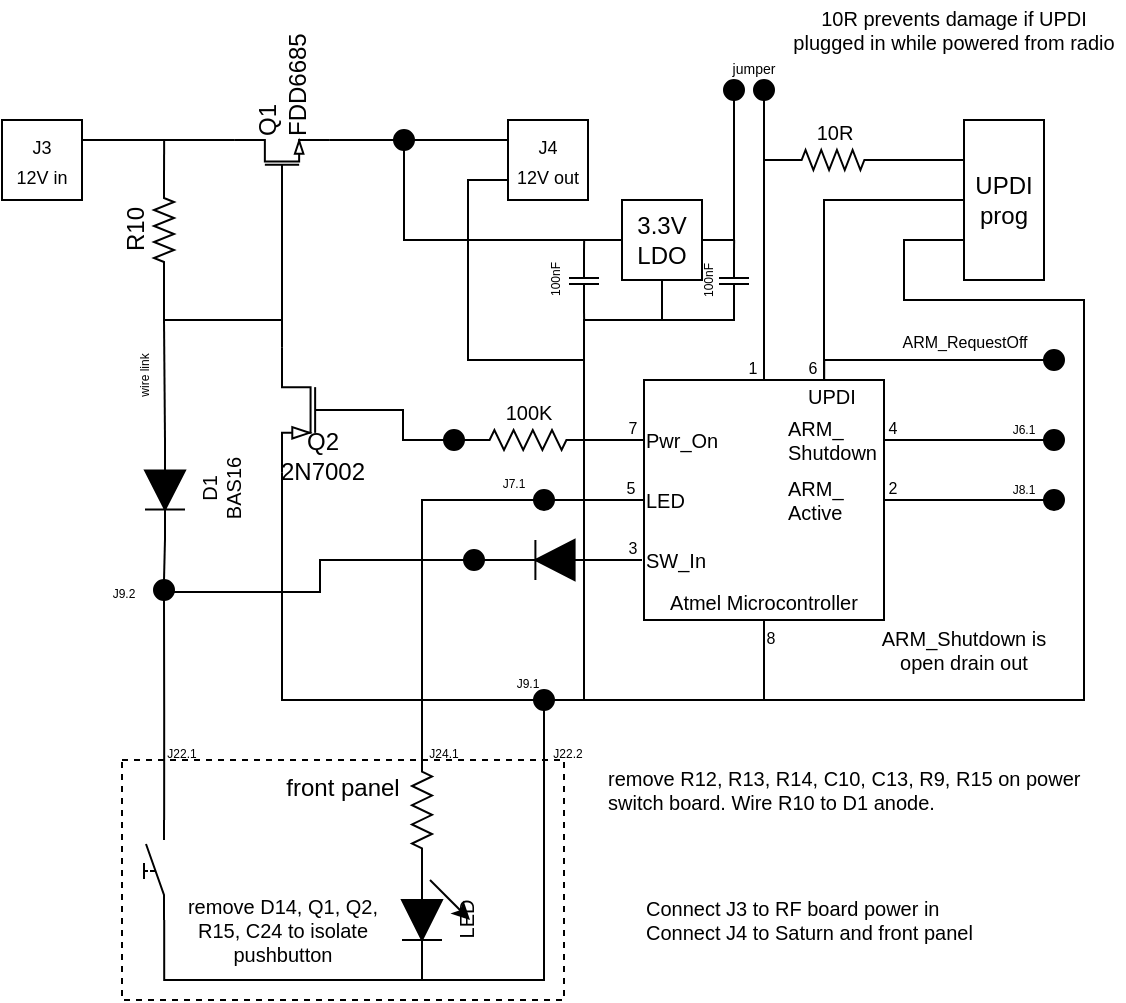 <mxfile version="22.1.2" type="device">
  <diagram name="Page-1" id="VJGIkQNHGOOhKaiA4glY">
    <mxGraphModel dx="818" dy="466" grid="1" gridSize="10" guides="1" tooltips="1" connect="1" arrows="1" fold="1" page="1" pageScale="1" pageWidth="583" pageHeight="500" math="0" shadow="0">
      <root>
        <mxCell id="0" />
        <mxCell id="1" parent="0" />
        <mxCell id="-LlgpdRXO08ULGyqIFbA-16" style="edgeStyle=orthogonalEdgeStyle;rounded=0;orthogonalLoop=1;jettySize=auto;html=1;exitX=1;exitY=1;exitDx=0;exitDy=0;exitPerimeter=0;endArrow=none;endFill=0;" parent="1" source="-LlgpdRXO08ULGyqIFbA-1" edge="1">
          <mxGeometry relative="1" as="geometry">
            <mxPoint x="159" y="160" as="targetPoint" />
          </mxGeometry>
        </mxCell>
        <mxCell id="-LlgpdRXO08ULGyqIFbA-1" value="Q2&lt;br&gt;2N7002" style="verticalLabelPosition=middle;shadow=0;dashed=0;align=center;html=1;verticalAlign=bottom;shape=mxgraph.electrical.transistors.pmos;pointerEvents=1;flipV=1;flipH=1;labelPosition=center;" parent="1" vertex="1">
          <mxGeometry x="159" y="165" width="40" height="80" as="geometry" />
        </mxCell>
        <mxCell id="-LlgpdRXO08ULGyqIFbA-2" value="Q1&lt;br&gt;FDD6685" style="verticalLabelPosition=middle;shadow=0;dashed=0;align=left;html=1;verticalAlign=middle;shape=mxgraph.electrical.transistors.nmos;pointerEvents=1;rotation=-90;labelPosition=right;horizontal=1;" parent="1" vertex="1">
          <mxGeometry x="144" y="60" width="30" height="50" as="geometry" />
        </mxCell>
        <mxCell id="HV9jn8EUSFM80Ff5b9kp-6" style="edgeStyle=orthogonalEdgeStyle;rounded=0;orthogonalLoop=1;jettySize=auto;html=1;exitX=0.999;exitY=1.008;exitDx=0;exitDy=0;entryX=0.5;entryY=1;entryDx=0;entryDy=0;exitPerimeter=0;endArrow=none;endFill=0;" parent="1" source="-LlgpdRXO08ULGyqIFbA-3" target="-LlgpdRXO08ULGyqIFbA-44" edge="1">
          <mxGeometry relative="1" as="geometry" />
        </mxCell>
        <mxCell id="-LlgpdRXO08ULGyqIFbA-3" value="" style="pointerEvents=1;verticalLabelPosition=bottom;shadow=0;dashed=0;align=center;html=1;verticalAlign=top;shape=mxgraph.electrical.electro-mechanical.manualSwitch2;elSwitchState=off;rotation=-90;" parent="1" vertex="1">
          <mxGeometry x="70" y="430" width="50" height="10" as="geometry" />
        </mxCell>
        <mxCell id="HV9jn8EUSFM80Ff5b9kp-47" style="edgeStyle=orthogonalEdgeStyle;rounded=0;orthogonalLoop=1;jettySize=auto;html=1;exitX=1;exitY=0.5;exitDx=0;exitDy=0;exitPerimeter=0;endArrow=none;endFill=0;" parent="1" source="-LlgpdRXO08ULGyqIFbA-4" edge="1">
          <mxGeometry relative="1" as="geometry">
            <mxPoint x="100.077" y="70" as="targetPoint" />
          </mxGeometry>
        </mxCell>
        <mxCell id="-LlgpdRXO08ULGyqIFbA-4" value="R10" style="pointerEvents=1;verticalLabelPosition=top;shadow=0;dashed=0;align=center;html=1;verticalAlign=bottom;shape=mxgraph.electrical.resistors.resistor_2;rotation=-90;labelPosition=center;" parent="1" vertex="1">
          <mxGeometry x="75" y="110" width="50" height="10" as="geometry" />
        </mxCell>
        <mxCell id="-LlgpdRXO08ULGyqIFbA-28" style="edgeStyle=orthogonalEdgeStyle;rounded=0;orthogonalLoop=1;jettySize=auto;html=1;exitX=1;exitY=0.5;exitDx=0;exitDy=0;exitPerimeter=0;entryX=0;entryY=0.25;entryDx=0;entryDy=0;endArrow=none;endFill=0;" parent="1" source="-LlgpdRXO08ULGyqIFbA-5" target="-LlgpdRXO08ULGyqIFbA-23" edge="1">
          <mxGeometry relative="1" as="geometry" />
        </mxCell>
        <mxCell id="-LlgpdRXO08ULGyqIFbA-5" value="&lt;font style=&quot;font-size: 10px;&quot;&gt;100K&lt;/font&gt;" style="pointerEvents=1;verticalLabelPosition=top;shadow=0;dashed=0;align=center;html=1;verticalAlign=bottom;shape=mxgraph.electrical.resistors.resistor_2;labelPosition=center;" parent="1" vertex="1">
          <mxGeometry x="252" y="215" width="60" height="10" as="geometry" />
        </mxCell>
        <mxCell id="HV9jn8EUSFM80Ff5b9kp-8" style="edgeStyle=orthogonalEdgeStyle;rounded=0;orthogonalLoop=1;jettySize=auto;html=1;exitX=1;exitY=0.5;exitDx=0;exitDy=0;exitPerimeter=0;endArrow=none;endFill=0;" parent="1" source="-LlgpdRXO08ULGyqIFbA-7" edge="1">
          <mxGeometry relative="1" as="geometry">
            <mxPoint x="290" y="350" as="targetPoint" />
            <Array as="points">
              <mxPoint x="229" y="490" />
              <mxPoint x="290" y="490" />
            </Array>
          </mxGeometry>
        </mxCell>
        <mxCell id="-LlgpdRXO08ULGyqIFbA-7" value="LED" style="pointerEvents=1;fillColor=strokeColor;verticalLabelPosition=bottom;shadow=0;dashed=0;align=center;html=1;verticalAlign=top;shape=mxgraph.electrical.diodes.diode;flipH=1;rotation=-90;fontSize=10;" parent="1" vertex="1">
          <mxGeometry x="204" y="450" width="50" height="20" as="geometry" />
        </mxCell>
        <mxCell id="-LlgpdRXO08ULGyqIFbA-8" value="&lt;font style=&quot;font-size: 9px;&quot;&gt;J3&lt;br&gt;12V in&lt;/font&gt;" style="rounded=0;whiteSpace=wrap;html=1;" parent="1" vertex="1">
          <mxGeometry x="19" y="60" width="40" height="40" as="geometry" />
        </mxCell>
        <mxCell id="-LlgpdRXO08ULGyqIFbA-21" style="edgeStyle=orthogonalEdgeStyle;rounded=0;orthogonalLoop=1;jettySize=auto;html=1;exitX=0;exitY=0.75;exitDx=0;exitDy=0;endArrow=none;endFill=0;" parent="1" source="-LlgpdRXO08ULGyqIFbA-9" edge="1">
          <mxGeometry relative="1" as="geometry">
            <mxPoint x="309" y="350" as="targetPoint" />
            <Array as="points">
              <mxPoint x="252" y="90" />
              <mxPoint x="252" y="180" />
              <mxPoint x="310" y="180" />
              <mxPoint x="310" y="350" />
            </Array>
          </mxGeometry>
        </mxCell>
        <mxCell id="-LlgpdRXO08ULGyqIFbA-9" value="&lt;font style=&quot;font-size: 9px;&quot;&gt;J4&lt;br&gt;12V out&lt;/font&gt;" style="rounded=0;whiteSpace=wrap;html=1;" parent="1" vertex="1">
          <mxGeometry x="272" y="60" width="40" height="40" as="geometry" />
        </mxCell>
        <mxCell id="-LlgpdRXO08ULGyqIFbA-10" value="" style="pointerEvents=1;verticalLabelPosition=bottom;shadow=0;dashed=0;align=center;html=1;verticalAlign=top;shape=mxgraph.electrical.resistors.resistor_2;rotation=-90;" parent="1" vertex="1">
          <mxGeometry x="199" y="400" width="60" height="10" as="geometry" />
        </mxCell>
        <mxCell id="-LlgpdRXO08ULGyqIFbA-11" value="" style="endArrow=classic;html=1;rounded=0;flipH=1;" parent="1" edge="1">
          <mxGeometry width="50" height="50" relative="1" as="geometry">
            <mxPoint x="252" y="440" as="sourcePoint" />
            <mxPoint x="232" y="460" as="targetPoint" />
          </mxGeometry>
        </mxCell>
        <mxCell id="-LlgpdRXO08ULGyqIFbA-12" style="edgeStyle=orthogonalEdgeStyle;rounded=0;orthogonalLoop=1;jettySize=auto;html=1;exitX=1;exitY=0.25;exitDx=0;exitDy=0;entryX=1;entryY=0;entryDx=0;entryDy=0;entryPerimeter=0;endArrow=none;endFill=0;" parent="1" source="-LlgpdRXO08ULGyqIFbA-8" target="-LlgpdRXO08ULGyqIFbA-2" edge="1">
          <mxGeometry relative="1" as="geometry">
            <Array as="points">
              <mxPoint x="119" y="70" />
              <mxPoint x="119" y="70" />
            </Array>
          </mxGeometry>
        </mxCell>
        <mxCell id="-LlgpdRXO08ULGyqIFbA-15" style="edgeStyle=orthogonalEdgeStyle;rounded=0;orthogonalLoop=1;jettySize=auto;html=1;exitX=0;exitY=0.5;exitDx=0;exitDy=0;exitPerimeter=0;entryX=0;entryY=0.5;entryDx=0;entryDy=0;entryPerimeter=0;endArrow=none;endFill=0;" parent="1" source="-LlgpdRXO08ULGyqIFbA-4" target="-LlgpdRXO08ULGyqIFbA-2" edge="1">
          <mxGeometry relative="1" as="geometry" />
        </mxCell>
        <mxCell id="-LlgpdRXO08ULGyqIFbA-18" style="edgeStyle=orthogonalEdgeStyle;rounded=0;orthogonalLoop=1;jettySize=auto;html=1;exitX=0;exitY=0.5;exitDx=0;exitDy=0;exitPerimeter=0;entryX=0;entryY=0.5;entryDx=0;entryDy=0;entryPerimeter=0;endArrow=none;endFill=0;" parent="1" source="HV9jn8EUSFM80Ff5b9kp-17" target="-LlgpdRXO08ULGyqIFbA-5" edge="1">
          <mxGeometry relative="1" as="geometry" />
        </mxCell>
        <mxCell id="-LlgpdRXO08ULGyqIFbA-20" style="edgeStyle=orthogonalEdgeStyle;rounded=0;orthogonalLoop=1;jettySize=auto;html=1;exitX=0;exitY=0.25;exitDx=0;exitDy=0;entryX=1;entryY=1;entryDx=0;entryDy=0;entryPerimeter=0;endArrow=none;endFill=0;" parent="1" source="-LlgpdRXO08ULGyqIFbA-9" target="-LlgpdRXO08ULGyqIFbA-2" edge="1">
          <mxGeometry relative="1" as="geometry">
            <Array as="points">
              <mxPoint x="219" y="70" />
              <mxPoint x="219" y="70" />
            </Array>
          </mxGeometry>
        </mxCell>
        <mxCell id="-LlgpdRXO08ULGyqIFbA-23" value="Atmel Microcontroller" style="rounded=0;whiteSpace=wrap;html=1;verticalAlign=bottom;fontSize=10;" parent="1" vertex="1">
          <mxGeometry x="340" y="190" width="120" height="120" as="geometry" />
        </mxCell>
        <mxCell id="-LlgpdRXO08ULGyqIFbA-25" style="edgeStyle=orthogonalEdgeStyle;rounded=0;orthogonalLoop=1;jettySize=auto;html=1;exitX=0;exitY=0.5;exitDx=0;exitDy=0;endArrow=none;endFill=0;" parent="1" source="HV9jn8EUSFM80Ff5b9kp-19" edge="1">
          <mxGeometry relative="1" as="geometry">
            <mxPoint x="259" y="70" as="targetPoint" />
            <Array as="points">
              <mxPoint x="220" y="70" />
            </Array>
          </mxGeometry>
        </mxCell>
        <mxCell id="-LlgpdRXO08ULGyqIFbA-26" style="edgeStyle=orthogonalEdgeStyle;rounded=0;orthogonalLoop=1;jettySize=auto;html=1;exitX=0.5;exitY=1;exitDx=0;exitDy=0;endArrow=none;endFill=0;" parent="1" source="-LlgpdRXO08ULGyqIFbA-24" edge="1">
          <mxGeometry relative="1" as="geometry">
            <mxPoint x="309" y="180" as="targetPoint" />
            <Array as="points">
              <mxPoint x="349" y="160" />
              <mxPoint x="310" y="160" />
              <mxPoint x="310" y="180" />
            </Array>
          </mxGeometry>
        </mxCell>
        <mxCell id="-LlgpdRXO08ULGyqIFbA-27" style="edgeStyle=orthogonalEdgeStyle;rounded=0;orthogonalLoop=1;jettySize=auto;html=1;exitX=1;exitY=0.5;exitDx=0;exitDy=0;entryX=0.5;entryY=1;entryDx=0;entryDy=0;endArrow=none;endFill=0;" parent="1" source="-LlgpdRXO08ULGyqIFbA-24" target="HV9jn8EUSFM80Ff5b9kp-2" edge="1">
          <mxGeometry relative="1" as="geometry">
            <Array as="points">
              <mxPoint x="385" y="120" />
            </Array>
          </mxGeometry>
        </mxCell>
        <mxCell id="-LlgpdRXO08ULGyqIFbA-24" value="3.3V LDO" style="rounded=0;whiteSpace=wrap;html=1;" parent="1" vertex="1">
          <mxGeometry x="329" y="100" width="40" height="40" as="geometry" />
        </mxCell>
        <mxCell id="-LlgpdRXO08ULGyqIFbA-32" style="edgeStyle=orthogonalEdgeStyle;rounded=0;orthogonalLoop=1;jettySize=auto;html=1;exitX=1;exitY=0.5;exitDx=0;exitDy=0;exitPerimeter=0;endArrow=none;endFill=0;" parent="1" source="-LlgpdRXO08ULGyqIFbA-44" edge="1">
          <mxGeometry relative="1" as="geometry">
            <mxPoint x="99" y="294.857" as="targetPoint" />
          </mxGeometry>
        </mxCell>
        <mxCell id="HV9jn8EUSFM80Ff5b9kp-52" style="edgeStyle=orthogonalEdgeStyle;rounded=0;orthogonalLoop=1;jettySize=auto;html=1;exitX=1;exitY=0.5;exitDx=0;exitDy=0;exitPerimeter=0;entryX=0.5;entryY=0;entryDx=0;entryDy=0;endArrow=none;endFill=0;" parent="1" source="-LlgpdRXO08ULGyqIFbA-31" target="-LlgpdRXO08ULGyqIFbA-44" edge="1">
          <mxGeometry relative="1" as="geometry" />
        </mxCell>
        <mxCell id="HV9jn8EUSFM80Ff5b9kp-53" style="edgeStyle=orthogonalEdgeStyle;rounded=0;orthogonalLoop=1;jettySize=auto;html=1;exitX=0;exitY=0.5;exitDx=0;exitDy=0;exitPerimeter=0;endArrow=none;endFill=0;" parent="1" source="-LlgpdRXO08ULGyqIFbA-31" edge="1">
          <mxGeometry relative="1" as="geometry">
            <mxPoint x="100" y="160" as="targetPoint" />
          </mxGeometry>
        </mxCell>
        <mxCell id="-LlgpdRXO08ULGyqIFbA-31" value="D1&lt;br&gt;BAS16" style="pointerEvents=1;fillColor=strokeColor;verticalLabelPosition=bottom;shadow=0;dashed=0;align=center;html=1;verticalAlign=top;shape=mxgraph.electrical.diodes.diode;flipH=1;rotation=-90;fontSize=10;" parent="1" vertex="1">
          <mxGeometry x="76" y="235" width="49" height="20" as="geometry" />
        </mxCell>
        <mxCell id="-LlgpdRXO08ULGyqIFbA-34" value="" style="endArrow=none;html=1;rounded=0;exitX=1;exitY=0.25;exitDx=0;exitDy=0;endFill=0;entryX=0;entryY=0.5;entryDx=0;entryDy=0;" parent="1" source="-LlgpdRXO08ULGyqIFbA-23" target="-LlgpdRXO08ULGyqIFbA-48" edge="1">
          <mxGeometry y="10" width="50" height="50" relative="1" as="geometry">
            <mxPoint x="269" y="210" as="sourcePoint" />
            <mxPoint x="539" y="220" as="targetPoint" />
            <mxPoint as="offset" />
          </mxGeometry>
        </mxCell>
        <mxCell id="-LlgpdRXO08ULGyqIFbA-35" value="" style="endArrow=none;html=1;rounded=0;entryX=1;entryY=0.5;entryDx=0;entryDy=0;endFill=0;exitX=0;exitY=0.5;exitDx=0;exitDy=0;" parent="1" source="-LlgpdRXO08ULGyqIFbA-49" target="-LlgpdRXO08ULGyqIFbA-23" edge="1">
          <mxGeometry x="-0.275" y="-10" width="50" height="50" relative="1" as="geometry">
            <mxPoint x="539" y="250" as="sourcePoint" />
            <mxPoint x="549" y="230" as="targetPoint" />
            <mxPoint as="offset" />
          </mxGeometry>
        </mxCell>
        <mxCell id="-LlgpdRXO08ULGyqIFbA-40" value="Pwr_On" style="text;html=1;strokeColor=none;fillColor=none;align=left;verticalAlign=middle;whiteSpace=wrap;rounded=0;fontSize=10;" parent="1" vertex="1">
          <mxGeometry x="339" y="205" width="60" height="30" as="geometry" />
        </mxCell>
        <mxCell id="-LlgpdRXO08ULGyqIFbA-41" value="LED" style="text;html=1;strokeColor=none;fillColor=none;align=left;verticalAlign=middle;whiteSpace=wrap;rounded=0;fontSize=10;" parent="1" vertex="1">
          <mxGeometry x="339" y="235" width="60" height="30" as="geometry" />
        </mxCell>
        <mxCell id="-LlgpdRXO08ULGyqIFbA-42" value="SW_In" style="text;html=1;strokeColor=none;fillColor=none;align=left;verticalAlign=middle;whiteSpace=wrap;rounded=0;fontSize=10;" parent="1" vertex="1">
          <mxGeometry x="339" y="265" width="60" height="30" as="geometry" />
        </mxCell>
        <mxCell id="-LlgpdRXO08ULGyqIFbA-44" value="" style="ellipse;whiteSpace=wrap;html=1;aspect=fixed;fillColor=#000000;" parent="1" vertex="1">
          <mxGeometry x="95" y="290" width="10" height="10" as="geometry" />
        </mxCell>
        <mxCell id="-LlgpdRXO08ULGyqIFbA-46" value="" style="ellipse;whiteSpace=wrap;html=1;aspect=fixed;fillColor=#000000;" parent="1" vertex="1">
          <mxGeometry x="285" y="245" width="10" height="10" as="geometry" />
        </mxCell>
        <mxCell id="-LlgpdRXO08ULGyqIFbA-48" value="" style="ellipse;whiteSpace=wrap;html=1;aspect=fixed;fillColor=#000000;" parent="1" vertex="1">
          <mxGeometry x="540" y="215" width="10" height="10" as="geometry" />
        </mxCell>
        <mxCell id="-LlgpdRXO08ULGyqIFbA-49" value="" style="ellipse;whiteSpace=wrap;html=1;aspect=fixed;fillColor=#000000;" parent="1" vertex="1">
          <mxGeometry x="540" y="245" width="10" height="10" as="geometry" />
        </mxCell>
        <mxCell id="axGWzkq_VZtB0pAmeVIm-3" style="edgeStyle=orthogonalEdgeStyle;rounded=0;orthogonalLoop=1;jettySize=auto;html=1;exitX=0;exitY=0.75;exitDx=0;exitDy=0;endArrow=none;endFill=0;" parent="1" source="axGWzkq_VZtB0pAmeVIm-1" edge="1">
          <mxGeometry relative="1" as="geometry">
            <mxPoint x="400" y="350" as="targetPoint" />
            <Array as="points">
              <mxPoint x="470" y="120" />
              <mxPoint x="470" y="150" />
              <mxPoint x="560" y="150" />
              <mxPoint x="560" y="350" />
            </Array>
          </mxGeometry>
        </mxCell>
        <mxCell id="axGWzkq_VZtB0pAmeVIm-16" style="edgeStyle=orthogonalEdgeStyle;rounded=0;orthogonalLoop=1;jettySize=auto;html=1;exitX=0;exitY=0.25;exitDx=0;exitDy=0;endArrow=none;endFill=0;entryX=1;entryY=0.5;entryDx=0;entryDy=0;entryPerimeter=0;" parent="1" source="axGWzkq_VZtB0pAmeVIm-1" target="axGWzkq_VZtB0pAmeVIm-2" edge="1">
          <mxGeometry relative="1" as="geometry" />
        </mxCell>
        <mxCell id="axGWzkq_VZtB0pAmeVIm-1" value="UPDI&lt;br&gt;prog" style="rounded=0;whiteSpace=wrap;html=1;" parent="1" vertex="1">
          <mxGeometry x="500" y="60" width="40" height="80" as="geometry" />
        </mxCell>
        <mxCell id="axGWzkq_VZtB0pAmeVIm-2" value="10R" style="pointerEvents=1;verticalLabelPosition=top;shadow=0;dashed=0;align=center;html=1;verticalAlign=bottom;shape=mxgraph.electrical.resistors.resistor_2;labelPosition=center;fontSize=10;" parent="1" vertex="1">
          <mxGeometry x="410" y="75" width="49" height="10" as="geometry" />
        </mxCell>
        <mxCell id="axGWzkq_VZtB0pAmeVIm-5" value="" style="endArrow=none;html=1;rounded=0;edgeStyle=orthogonalEdgeStyle;entryX=0;entryY=0.5;entryDx=0;entryDy=0;exitX=0.75;exitY=0;exitDx=0;exitDy=0;" parent="1" source="-LlgpdRXO08ULGyqIFbA-23" target="axGWzkq_VZtB0pAmeVIm-1" edge="1">
          <mxGeometry width="50" height="50" relative="1" as="geometry">
            <mxPoint x="430" y="170" as="sourcePoint" />
            <mxPoint x="480" y="120" as="targetPoint" />
          </mxGeometry>
        </mxCell>
        <mxCell id="axGWzkq_VZtB0pAmeVIm-6" value="&lt;font style=&quot;font-size: 8px;&quot;&gt;1&lt;/font&gt;" style="text;html=1;strokeColor=none;fillColor=none;align=center;verticalAlign=middle;whiteSpace=wrap;rounded=0;" parent="1" vertex="1">
          <mxGeometry x="390" y="175" width="9" height="15" as="geometry" />
        </mxCell>
        <mxCell id="axGWzkq_VZtB0pAmeVIm-7" value="&lt;font style=&quot;font-size: 8px;&quot;&gt;2&lt;/font&gt;" style="text;html=1;strokeColor=none;fillColor=none;align=center;verticalAlign=middle;whiteSpace=wrap;rounded=0;" parent="1" vertex="1">
          <mxGeometry x="459" y="235" width="11" height="15" as="geometry" />
        </mxCell>
        <mxCell id="axGWzkq_VZtB0pAmeVIm-8" value="&lt;font style=&quot;font-size: 8px;&quot;&gt;3&lt;/font&gt;" style="text;html=1;strokeColor=none;fillColor=none;align=center;verticalAlign=middle;whiteSpace=wrap;rounded=0;" parent="1" vertex="1">
          <mxGeometry x="330" y="265" width="9" height="15" as="geometry" />
        </mxCell>
        <mxCell id="axGWzkq_VZtB0pAmeVIm-9" value="&lt;font style=&quot;font-size: 8px;&quot;&gt;4&lt;/font&gt;" style="text;html=1;strokeColor=none;fillColor=none;align=center;verticalAlign=middle;whiteSpace=wrap;rounded=0;" parent="1" vertex="1">
          <mxGeometry x="459" y="205" width="11" height="15" as="geometry" />
        </mxCell>
        <mxCell id="axGWzkq_VZtB0pAmeVIm-11" value="&lt;font style=&quot;font-size: 8px;&quot;&gt;5&lt;/font&gt;" style="text;html=1;strokeColor=none;fillColor=none;align=center;verticalAlign=middle;whiteSpace=wrap;rounded=0;" parent="1" vertex="1">
          <mxGeometry x="329" y="235" width="9" height="15" as="geometry" />
        </mxCell>
        <mxCell id="axGWzkq_VZtB0pAmeVIm-12" value="&lt;font style=&quot;font-size: 8px;&quot;&gt;6&lt;/font&gt;" style="text;html=1;strokeColor=none;fillColor=none;align=center;verticalAlign=middle;whiteSpace=wrap;rounded=0;" parent="1" vertex="1">
          <mxGeometry x="420" y="175" width="9" height="15" as="geometry" />
        </mxCell>
        <mxCell id="axGWzkq_VZtB0pAmeVIm-13" value="&lt;font style=&quot;font-size: 8px;&quot;&gt;7&lt;/font&gt;" style="text;html=1;strokeColor=none;fillColor=none;align=center;verticalAlign=middle;whiteSpace=wrap;rounded=0;" parent="1" vertex="1">
          <mxGeometry x="330" y="205" width="9" height="15" as="geometry" />
        </mxCell>
        <mxCell id="axGWzkq_VZtB0pAmeVIm-15" value="&lt;font style=&quot;font-size: 8px;&quot;&gt;8&lt;/font&gt;" style="text;html=1;strokeColor=none;fillColor=none;align=center;verticalAlign=middle;whiteSpace=wrap;rounded=0;" parent="1" vertex="1">
          <mxGeometry x="399" y="310" width="9" height="15" as="geometry" />
        </mxCell>
        <mxCell id="axGWzkq_VZtB0pAmeVIm-17" value="10R prevents damage if UPDI plugged in while powered from radio" style="text;html=1;strokeColor=none;fillColor=none;align=center;verticalAlign=middle;whiteSpace=wrap;rounded=0;fontSize=10;" parent="1" vertex="1">
          <mxGeometry x="410" width="170" height="30" as="geometry" />
        </mxCell>
        <mxCell id="axGWzkq_VZtB0pAmeVIm-18" value="ARM_&lt;br&gt;Shutdown" style="text;html=1;strokeColor=none;fillColor=none;align=left;verticalAlign=middle;whiteSpace=wrap;rounded=0;fontSize=10;" parent="1" vertex="1">
          <mxGeometry x="410" y="205" width="49" height="30" as="geometry" />
        </mxCell>
        <mxCell id="axGWzkq_VZtB0pAmeVIm-19" value="ARM_&lt;br&gt;Active" style="text;html=1;strokeColor=none;fillColor=none;align=left;verticalAlign=middle;whiteSpace=wrap;rounded=0;fontSize=10;" parent="1" vertex="1">
          <mxGeometry x="410" y="235" width="49" height="30" as="geometry" />
        </mxCell>
        <mxCell id="axGWzkq_VZtB0pAmeVIm-20" value="UPDI" style="text;html=1;strokeColor=none;fillColor=none;align=left;verticalAlign=middle;whiteSpace=wrap;rounded=0;fontSize=10;" parent="1" vertex="1">
          <mxGeometry x="419.5" y="190" width="30" height="15" as="geometry" />
        </mxCell>
        <mxCell id="axGWzkq_VZtB0pAmeVIm-21" value="ARM_Shutdown is open drain out" style="text;html=1;strokeColor=none;fillColor=none;align=center;verticalAlign=middle;whiteSpace=wrap;rounded=0;fontSize=10;" parent="1" vertex="1">
          <mxGeometry x="455" y="310" width="90" height="30" as="geometry" />
        </mxCell>
        <mxCell id="HV9jn8EUSFM80Ff5b9kp-4" style="edgeStyle=orthogonalEdgeStyle;rounded=0;orthogonalLoop=1;jettySize=auto;html=1;exitX=0.5;exitY=1;exitDx=0;exitDy=0;endArrow=none;endFill=0;" parent="1" source="HV9jn8EUSFM80Ff5b9kp-1" edge="1">
          <mxGeometry relative="1" as="geometry">
            <mxPoint x="400" y="80" as="targetPoint" />
          </mxGeometry>
        </mxCell>
        <mxCell id="HV9jn8EUSFM80Ff5b9kp-1" value="" style="ellipse;whiteSpace=wrap;html=1;aspect=fixed;fillColor=#000000;" parent="1" vertex="1">
          <mxGeometry x="395" y="40" width="10" height="10" as="geometry" />
        </mxCell>
        <mxCell id="HV9jn8EUSFM80Ff5b9kp-2" value="" style="ellipse;whiteSpace=wrap;html=1;aspect=fixed;fillColor=#000000;" parent="1" vertex="1">
          <mxGeometry x="380" y="40" width="10" height="10" as="geometry" />
        </mxCell>
        <mxCell id="HV9jn8EUSFM80Ff5b9kp-3" style="edgeStyle=orthogonalEdgeStyle;rounded=0;orthogonalLoop=1;jettySize=auto;html=1;exitX=0.5;exitY=0;exitDx=0;exitDy=0;entryX=0;entryY=0.5;entryDx=0;entryDy=0;entryPerimeter=0;endArrow=none;endFill=0;" parent="1" source="-LlgpdRXO08ULGyqIFbA-23" target="axGWzkq_VZtB0pAmeVIm-2" edge="1">
          <mxGeometry relative="1" as="geometry">
            <Array as="points">
              <mxPoint x="400" y="80" />
            </Array>
          </mxGeometry>
        </mxCell>
        <mxCell id="HV9jn8EUSFM80Ff5b9kp-5" value="jumper" style="text;html=1;strokeColor=none;fillColor=none;align=center;verticalAlign=middle;whiteSpace=wrap;rounded=0;fontSize=7;" parent="1" vertex="1">
          <mxGeometry x="364.5" y="20" width="60" height="30" as="geometry" />
        </mxCell>
        <mxCell id="HV9jn8EUSFM80Ff5b9kp-7" style="edgeStyle=orthogonalEdgeStyle;rounded=0;orthogonalLoop=1;jettySize=auto;html=1;exitX=1;exitY=0.5;exitDx=0;exitDy=0;exitPerimeter=0;entryX=0;entryY=1.01;entryDx=0;entryDy=0;entryPerimeter=0;endArrow=none;endFill=0;" parent="1" source="-LlgpdRXO08ULGyqIFbA-7" target="-LlgpdRXO08ULGyqIFbA-3" edge="1">
          <mxGeometry relative="1" as="geometry">
            <Array as="points">
              <mxPoint x="229" y="490" />
              <mxPoint x="100" y="490" />
            </Array>
          </mxGeometry>
        </mxCell>
        <mxCell id="HV9jn8EUSFM80Ff5b9kp-9" style="edgeStyle=orthogonalEdgeStyle;rounded=0;orthogonalLoop=1;jettySize=auto;html=1;exitX=1;exitY=0.5;exitDx=0;exitDy=0;entryX=1.209;entryY=1.003;entryDx=0;entryDy=0;entryPerimeter=0;endArrow=none;endFill=0;" parent="1" source="-LlgpdRXO08ULGyqIFbA-46" target="axGWzkq_VZtB0pAmeVIm-11" edge="1">
          <mxGeometry relative="1" as="geometry">
            <Array as="points">
              <mxPoint x="330" y="250" />
              <mxPoint x="330" y="250" />
            </Array>
          </mxGeometry>
        </mxCell>
        <mxCell id="HV9jn8EUSFM80Ff5b9kp-10" style="edgeStyle=orthogonalEdgeStyle;rounded=0;orthogonalLoop=1;jettySize=auto;html=1;exitX=0;exitY=0.5;exitDx=0;exitDy=0;entryX=1;entryY=0.5;entryDx=0;entryDy=0;entryPerimeter=0;endArrow=none;endFill=0;" parent="1" source="-LlgpdRXO08ULGyqIFbA-46" target="-LlgpdRXO08ULGyqIFbA-10" edge="1">
          <mxGeometry relative="1" as="geometry" />
        </mxCell>
        <mxCell id="HV9jn8EUSFM80Ff5b9kp-12" value="" style="edgeStyle=orthogonalEdgeStyle;rounded=0;orthogonalLoop=1;jettySize=auto;html=1;exitX=0.5;exitY=1;exitDx=0;exitDy=0;endArrow=none;endFill=0;" parent="1" source="-LlgpdRXO08ULGyqIFbA-23" target="HV9jn8EUSFM80Ff5b9kp-11" edge="1">
          <mxGeometry relative="1" as="geometry">
            <mxPoint x="160" y="350" as="targetPoint" />
            <Array as="points">
              <mxPoint x="400" y="350" />
            </Array>
            <mxPoint x="400" y="310" as="sourcePoint" />
          </mxGeometry>
        </mxCell>
        <mxCell id="HV9jn8EUSFM80Ff5b9kp-13" style="edgeStyle=orthogonalEdgeStyle;rounded=0;orthogonalLoop=1;jettySize=auto;html=1;exitX=0;exitY=0.5;exitDx=0;exitDy=0;entryX=1;entryY=0;entryDx=0;entryDy=0;entryPerimeter=0;endArrow=none;endFill=0;" parent="1" source="HV9jn8EUSFM80Ff5b9kp-11" target="-LlgpdRXO08ULGyqIFbA-1" edge="1">
          <mxGeometry relative="1" as="geometry">
            <mxPoint x="190" y="360" as="targetPoint" />
          </mxGeometry>
        </mxCell>
        <mxCell id="HV9jn8EUSFM80Ff5b9kp-11" value="" style="ellipse;whiteSpace=wrap;html=1;aspect=fixed;fillColor=#000000;" parent="1" vertex="1">
          <mxGeometry x="285" y="345" width="10" height="10" as="geometry" />
        </mxCell>
        <mxCell id="HV9jn8EUSFM80Ff5b9kp-14" value="front panel" style="rounded=0;whiteSpace=wrap;html=1;fillColor=none;dashed=1;verticalAlign=top;align=center;" parent="1" vertex="1">
          <mxGeometry x="79" y="380" width="221" height="120" as="geometry" />
        </mxCell>
        <mxCell id="HV9jn8EUSFM80Ff5b9kp-15" value="" style="ellipse;whiteSpace=wrap;html=1;aspect=fixed;fillColor=#000000;" parent="1" vertex="1">
          <mxGeometry x="250" y="275" width="10" height="10" as="geometry" />
        </mxCell>
        <mxCell id="HV9jn8EUSFM80Ff5b9kp-18" value="" style="edgeStyle=orthogonalEdgeStyle;rounded=0;orthogonalLoop=1;jettySize=auto;html=1;exitX=0;exitY=0.5;exitDx=0;exitDy=0;exitPerimeter=0;entryX=0;entryY=0.5;entryDx=0;entryDy=0;entryPerimeter=0;endArrow=none;endFill=0;" parent="1" source="-LlgpdRXO08ULGyqIFbA-1" target="HV9jn8EUSFM80Ff5b9kp-17" edge="1">
          <mxGeometry relative="1" as="geometry">
            <mxPoint x="199" y="205" as="sourcePoint" />
            <mxPoint x="252" y="220" as="targetPoint" />
          </mxGeometry>
        </mxCell>
        <mxCell id="HV9jn8EUSFM80Ff5b9kp-17" value="" style="ellipse;whiteSpace=wrap;html=1;aspect=fixed;fillColor=#000000;" parent="1" vertex="1">
          <mxGeometry x="240" y="215" width="10" height="10" as="geometry" />
        </mxCell>
        <mxCell id="HV9jn8EUSFM80Ff5b9kp-20" value="" style="edgeStyle=orthogonalEdgeStyle;rounded=0;orthogonalLoop=1;jettySize=auto;html=1;exitX=0;exitY=0.5;exitDx=0;exitDy=0;endArrow=none;endFill=0;" parent="1" source="-LlgpdRXO08ULGyqIFbA-24" target="HV9jn8EUSFM80Ff5b9kp-19" edge="1">
          <mxGeometry relative="1" as="geometry">
            <mxPoint x="259" y="70" as="targetPoint" />
            <Array as="points">
              <mxPoint x="220" y="120" />
            </Array>
            <mxPoint x="329" y="120" as="sourcePoint" />
          </mxGeometry>
        </mxCell>
        <mxCell id="HV9jn8EUSFM80Ff5b9kp-19" value="" style="ellipse;whiteSpace=wrap;html=1;aspect=fixed;fillColor=#000000;" parent="1" vertex="1">
          <mxGeometry x="215" y="65" width="10" height="10" as="geometry" />
        </mxCell>
        <mxCell id="HV9jn8EUSFM80Ff5b9kp-21" value="&lt;font style=&quot;font-size: 6px;&quot;&gt;J24.1&lt;/font&gt;" style="text;html=1;strokeColor=none;fillColor=none;align=center;verticalAlign=middle;whiteSpace=wrap;rounded=0;" parent="1" vertex="1">
          <mxGeometry x="230" y="370" width="20" height="10" as="geometry" />
        </mxCell>
        <mxCell id="HV9jn8EUSFM80Ff5b9kp-22" value="&lt;font style=&quot;font-size: 6px;&quot;&gt;J22.1&lt;/font&gt;" style="text;html=1;strokeColor=none;fillColor=none;align=center;verticalAlign=middle;whiteSpace=wrap;rounded=0;" parent="1" vertex="1">
          <mxGeometry x="99" y="370" width="20" height="10" as="geometry" />
        </mxCell>
        <mxCell id="HV9jn8EUSFM80Ff5b9kp-24" value="remove D14, Q1, Q2, R15, C24 to isolate pushbutton" style="text;html=1;strokeColor=none;fillColor=none;align=center;verticalAlign=middle;whiteSpace=wrap;rounded=0;fontSize=10;" parent="1" vertex="1">
          <mxGeometry x="108.5" y="450" width="101" height="30" as="geometry" />
        </mxCell>
        <mxCell id="HV9jn8EUSFM80Ff5b9kp-25" value="remove R12, R13, R14, C10, C13, R9, R15 on power switch board. Wire R10 to D1 anode." style="text;html=1;strokeColor=none;fillColor=none;align=left;verticalAlign=middle;whiteSpace=wrap;rounded=0;fontSize=10;" parent="1" vertex="1">
          <mxGeometry x="320" y="380" width="260" height="30" as="geometry" />
        </mxCell>
        <mxCell id="HV9jn8EUSFM80Ff5b9kp-26" value="Connect J3 to RF board power in&lt;br&gt;Connect J4 to Saturn and front panel" style="text;html=1;strokeColor=none;fillColor=none;align=left;verticalAlign=middle;whiteSpace=wrap;rounded=0;fontSize=10;" parent="1" vertex="1">
          <mxGeometry x="339" y="445" width="171" height="30" as="geometry" />
        </mxCell>
        <mxCell id="HV9jn8EUSFM80Ff5b9kp-30" style="edgeStyle=orthogonalEdgeStyle;rounded=0;orthogonalLoop=1;jettySize=auto;html=1;exitX=1;exitY=0.5;exitDx=0;exitDy=0;exitPerimeter=0;endArrow=none;endFill=0;" parent="1" source="HV9jn8EUSFM80Ff5b9kp-27" edge="1">
          <mxGeometry relative="1" as="geometry">
            <mxPoint x="310.077" y="125.423" as="targetPoint" />
          </mxGeometry>
        </mxCell>
        <mxCell id="HV9jn8EUSFM80Ff5b9kp-31" style="edgeStyle=orthogonalEdgeStyle;rounded=0;orthogonalLoop=1;jettySize=auto;html=1;exitX=1;exitY=0.5;exitDx=0;exitDy=0;exitPerimeter=0;endArrow=none;endFill=0;" parent="1" source="HV9jn8EUSFM80Ff5b9kp-27" edge="1">
          <mxGeometry relative="1" as="geometry">
            <mxPoint x="310.077" y="120" as="targetPoint" />
          </mxGeometry>
        </mxCell>
        <mxCell id="HV9jn8EUSFM80Ff5b9kp-32" style="edgeStyle=orthogonalEdgeStyle;rounded=0;orthogonalLoop=1;jettySize=auto;html=1;exitX=0;exitY=0.5;exitDx=0;exitDy=0;exitPerimeter=0;endArrow=none;endFill=0;" parent="1" source="HV9jn8EUSFM80Ff5b9kp-27" edge="1">
          <mxGeometry relative="1" as="geometry">
            <mxPoint x="310.077" y="160" as="targetPoint" />
          </mxGeometry>
        </mxCell>
        <mxCell id="HV9jn8EUSFM80Ff5b9kp-27" value="&lt;font style=&quot;font-size: 6px;&quot;&gt;100nF&lt;/font&gt;" style="pointerEvents=1;verticalLabelPosition=top;shadow=0;dashed=0;align=center;html=1;verticalAlign=bottom;shape=mxgraph.electrical.capacitors.capacitor_1;rotation=-90;labelPosition=center;" parent="1" vertex="1">
          <mxGeometry x="295" y="133" width="30" height="15" as="geometry" />
        </mxCell>
        <mxCell id="HV9jn8EUSFM80Ff5b9kp-33" style="edgeStyle=orthogonalEdgeStyle;rounded=0;orthogonalLoop=1;jettySize=auto;html=1;exitX=0;exitY=0.5;exitDx=0;exitDy=0;exitPerimeter=0;endArrow=none;endFill=0;entryX=0.5;entryY=1;entryDx=0;entryDy=0;" parent="1" source="HV9jn8EUSFM80Ff5b9kp-29" target="-LlgpdRXO08ULGyqIFbA-24" edge="1">
          <mxGeometry relative="1" as="geometry">
            <mxPoint x="350" y="160" as="targetPoint" />
            <Array as="points">
              <mxPoint x="385" y="160" />
              <mxPoint x="349" y="160" />
            </Array>
          </mxGeometry>
        </mxCell>
        <mxCell id="HV9jn8EUSFM80Ff5b9kp-34" style="edgeStyle=orthogonalEdgeStyle;rounded=0;orthogonalLoop=1;jettySize=auto;html=1;exitX=1;exitY=0.5;exitDx=0;exitDy=0;exitPerimeter=0;endArrow=none;endFill=0;" parent="1" source="HV9jn8EUSFM80Ff5b9kp-29" edge="1">
          <mxGeometry relative="1" as="geometry">
            <mxPoint x="385.077" y="120" as="targetPoint" />
          </mxGeometry>
        </mxCell>
        <mxCell id="HV9jn8EUSFM80Ff5b9kp-29" value="&lt;font style=&quot;font-size: 6px;&quot;&gt;100nF&lt;/font&gt;" style="pointerEvents=1;verticalLabelPosition=top;shadow=0;dashed=0;align=center;html=1;verticalAlign=middle;shape=mxgraph.electrical.capacitors.capacitor_1;rotation=-90;labelPosition=center;" parent="1" vertex="1">
          <mxGeometry x="370" y="133" width="30" height="15" as="geometry" />
        </mxCell>
        <mxCell id="HV9jn8EUSFM80Ff5b9kp-40" value="&lt;font style=&quot;font-size: 6px;&quot;&gt;J9.2&lt;/font&gt;" style="text;html=1;strokeColor=none;fillColor=none;align=center;verticalAlign=middle;whiteSpace=wrap;rounded=0;" parent="1" vertex="1">
          <mxGeometry x="70" y="290" width="20" height="10" as="geometry" />
        </mxCell>
        <mxCell id="HV9jn8EUSFM80Ff5b9kp-41" value="&lt;font style=&quot;font-size: 6px;&quot;&gt;J7.1&lt;/font&gt;" style="text;html=1;strokeColor=none;fillColor=none;align=center;verticalAlign=middle;whiteSpace=wrap;rounded=0;" parent="1" vertex="1">
          <mxGeometry x="265" y="235" width="20" height="10" as="geometry" />
        </mxCell>
        <mxCell id="HV9jn8EUSFM80Ff5b9kp-42" value="&lt;font style=&quot;font-size: 6px;&quot;&gt;J6.1&lt;/font&gt;" style="text;html=1;strokeColor=none;fillColor=none;align=center;verticalAlign=middle;whiteSpace=wrap;rounded=0;" parent="1" vertex="1">
          <mxGeometry x="520" y="207.5" width="20" height="10" as="geometry" />
        </mxCell>
        <mxCell id="HV9jn8EUSFM80Ff5b9kp-43" value="&lt;font style=&quot;font-size: 6px;&quot;&gt;J8.1&lt;/font&gt;" style="text;html=1;strokeColor=none;fillColor=none;align=center;verticalAlign=middle;whiteSpace=wrap;rounded=0;" parent="1" vertex="1">
          <mxGeometry x="520" y="237.5" width="20" height="10" as="geometry" />
        </mxCell>
        <mxCell id="HV9jn8EUSFM80Ff5b9kp-44" value="&lt;font style=&quot;font-size: 6px;&quot;&gt;J9.1&lt;/font&gt;" style="text;html=1;strokeColor=none;fillColor=none;align=center;verticalAlign=middle;whiteSpace=wrap;rounded=0;" parent="1" vertex="1">
          <mxGeometry x="272" y="335" width="20" height="10" as="geometry" />
        </mxCell>
        <mxCell id="HV9jn8EUSFM80Ff5b9kp-45" value="&lt;font style=&quot;font-size: 6px;&quot;&gt;J22.2&lt;/font&gt;" style="text;html=1;strokeColor=none;fillColor=none;align=center;verticalAlign=middle;whiteSpace=wrap;rounded=0;" parent="1" vertex="1">
          <mxGeometry x="292" y="370" width="20" height="10" as="geometry" />
        </mxCell>
        <mxCell id="HV9jn8EUSFM80Ff5b9kp-50" style="edgeStyle=orthogonalEdgeStyle;rounded=0;orthogonalLoop=1;jettySize=auto;html=1;exitX=0;exitY=0.5;exitDx=0;exitDy=0;exitPerimeter=0;entryX=1;entryY=1;entryDx=0;entryDy=0;endArrow=none;endFill=0;" parent="1" source="HV9jn8EUSFM80Ff5b9kp-48" target="axGWzkq_VZtB0pAmeVIm-8" edge="1">
          <mxGeometry relative="1" as="geometry" />
        </mxCell>
        <mxCell id="HV9jn8EUSFM80Ff5b9kp-51" style="edgeStyle=orthogonalEdgeStyle;rounded=0;orthogonalLoop=1;jettySize=auto;html=1;exitX=1;exitY=0.5;exitDx=0;exitDy=0;exitPerimeter=0;entryX=1;entryY=0.5;entryDx=0;entryDy=0;endArrow=none;endFill=0;" parent="1" source="HV9jn8EUSFM80Ff5b9kp-48" target="HV9jn8EUSFM80Ff5b9kp-15" edge="1">
          <mxGeometry relative="1" as="geometry" />
        </mxCell>
        <mxCell id="HV9jn8EUSFM80Ff5b9kp-48" value="" style="pointerEvents=1;fillColor=strokeColor;verticalLabelPosition=bottom;shadow=0;dashed=0;align=center;html=1;verticalAlign=top;shape=mxgraph.electrical.diodes.diode;flipH=1;rotation=0;fontSize=10;" parent="1" vertex="1">
          <mxGeometry x="271" y="270" width="49" height="20" as="geometry" />
        </mxCell>
        <mxCell id="HV9jn8EUSFM80Ff5b9kp-54" style="edgeStyle=orthogonalEdgeStyle;rounded=0;orthogonalLoop=1;jettySize=auto;html=1;exitX=0;exitY=0.5;exitDx=0;exitDy=0;entryX=0.78;entryY=0.56;entryDx=0;entryDy=0;entryPerimeter=0;endArrow=none;endFill=0;" parent="1" source="HV9jn8EUSFM80Ff5b9kp-15" target="-LlgpdRXO08ULGyqIFbA-44" edge="1">
          <mxGeometry relative="1" as="geometry">
            <Array as="points">
              <mxPoint x="178" y="280" />
              <mxPoint x="178" y="296" />
              <mxPoint x="103" y="296" />
            </Array>
          </mxGeometry>
        </mxCell>
        <mxCell id="HV9jn8EUSFM80Ff5b9kp-55" value="wire link" style="text;html=1;strokeColor=none;fillColor=none;align=center;verticalAlign=middle;whiteSpace=wrap;rounded=0;fontSize=6;rotation=-90;" parent="1" vertex="1">
          <mxGeometry x="70" y="180" width="40" height="15" as="geometry" />
        </mxCell>
        <mxCell id="tF-E2AXvN3m00zuvShDU-3" value="&lt;font style=&quot;font-size: 8px;&quot;&gt;ARM_RequestOff&lt;/font&gt;" style="edgeStyle=orthogonalEdgeStyle;rounded=0;orthogonalLoop=1;jettySize=auto;html=1;exitX=0;exitY=0.5;exitDx=0;exitDy=0;entryX=0.353;entryY=0.003;entryDx=0;entryDy=0;entryPerimeter=0;endArrow=none;endFill=0;" edge="1" parent="1" source="tF-E2AXvN3m00zuvShDU-1" target="axGWzkq_VZtB0pAmeVIm-20">
          <mxGeometry x="-0.333" y="-10" relative="1" as="geometry">
            <mxPoint x="440" y="180.038" as="targetPoint" />
            <Array as="points">
              <mxPoint x="430" y="180" />
            </Array>
            <mxPoint as="offset" />
          </mxGeometry>
        </mxCell>
        <mxCell id="tF-E2AXvN3m00zuvShDU-1" value="" style="ellipse;whiteSpace=wrap;html=1;aspect=fixed;fillColor=#000000;" vertex="1" parent="1">
          <mxGeometry x="540" y="175" width="10" height="10" as="geometry" />
        </mxCell>
      </root>
    </mxGraphModel>
  </diagram>
</mxfile>
